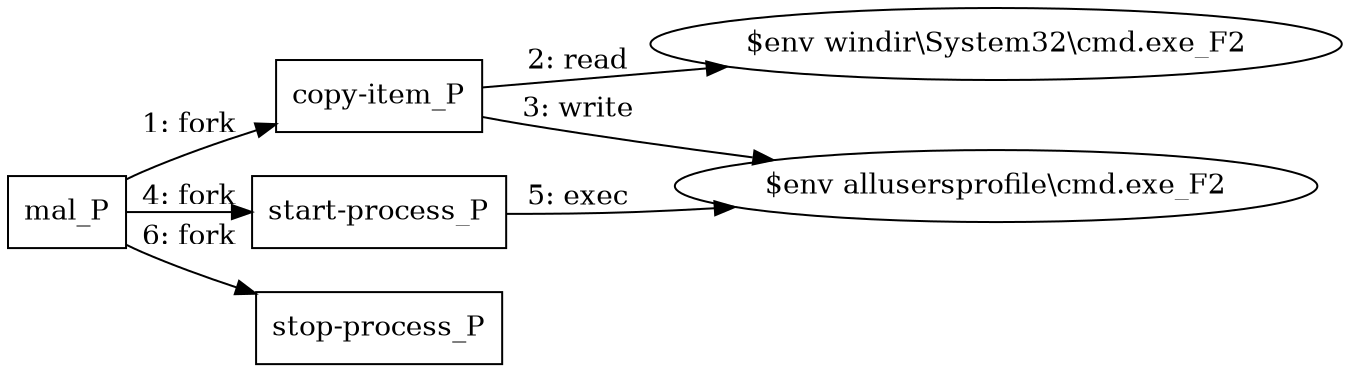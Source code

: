 digraph T1036 {
rankdir="LR"
size="9"
fixedsize="false"
splines="true"
nodesep=0.3
ranksep=0
fontsize=10
overlap="scalexy"
engine= "neato"
	"mal_P" [node_type=Process shape=box]
	"copy-item_P" [node_type=Process shape=box]
	"start-process_P" [node_type=Process shape=box]
	"stop-process_P" [node_type=Process shape=box]
	"$env windir\\System32\\cmd.exe_F2" [node_type=File shape=ellipse]
	"$env allusersprofile\\cmd.exe_F2" [node_type=File shape=ellipse]
	"mal_P" -> "copy-item_P" [label="1: fork"]
	"copy-item_P" -> "$env windir\\System32\\cmd.exe_F2" [label="2: read"]
	"copy-item_P" -> "$env allusersprofile\\cmd.exe_F2" [label="3: write"]
	"mal_P" -> "start-process_P" [label="4: fork"]
	"start-process_P" -> "$env allusersprofile\\cmd.exe_F2" [label="5: exec"]
	"mal_P" -> "stop-process_P" [label="6: fork"]
}
